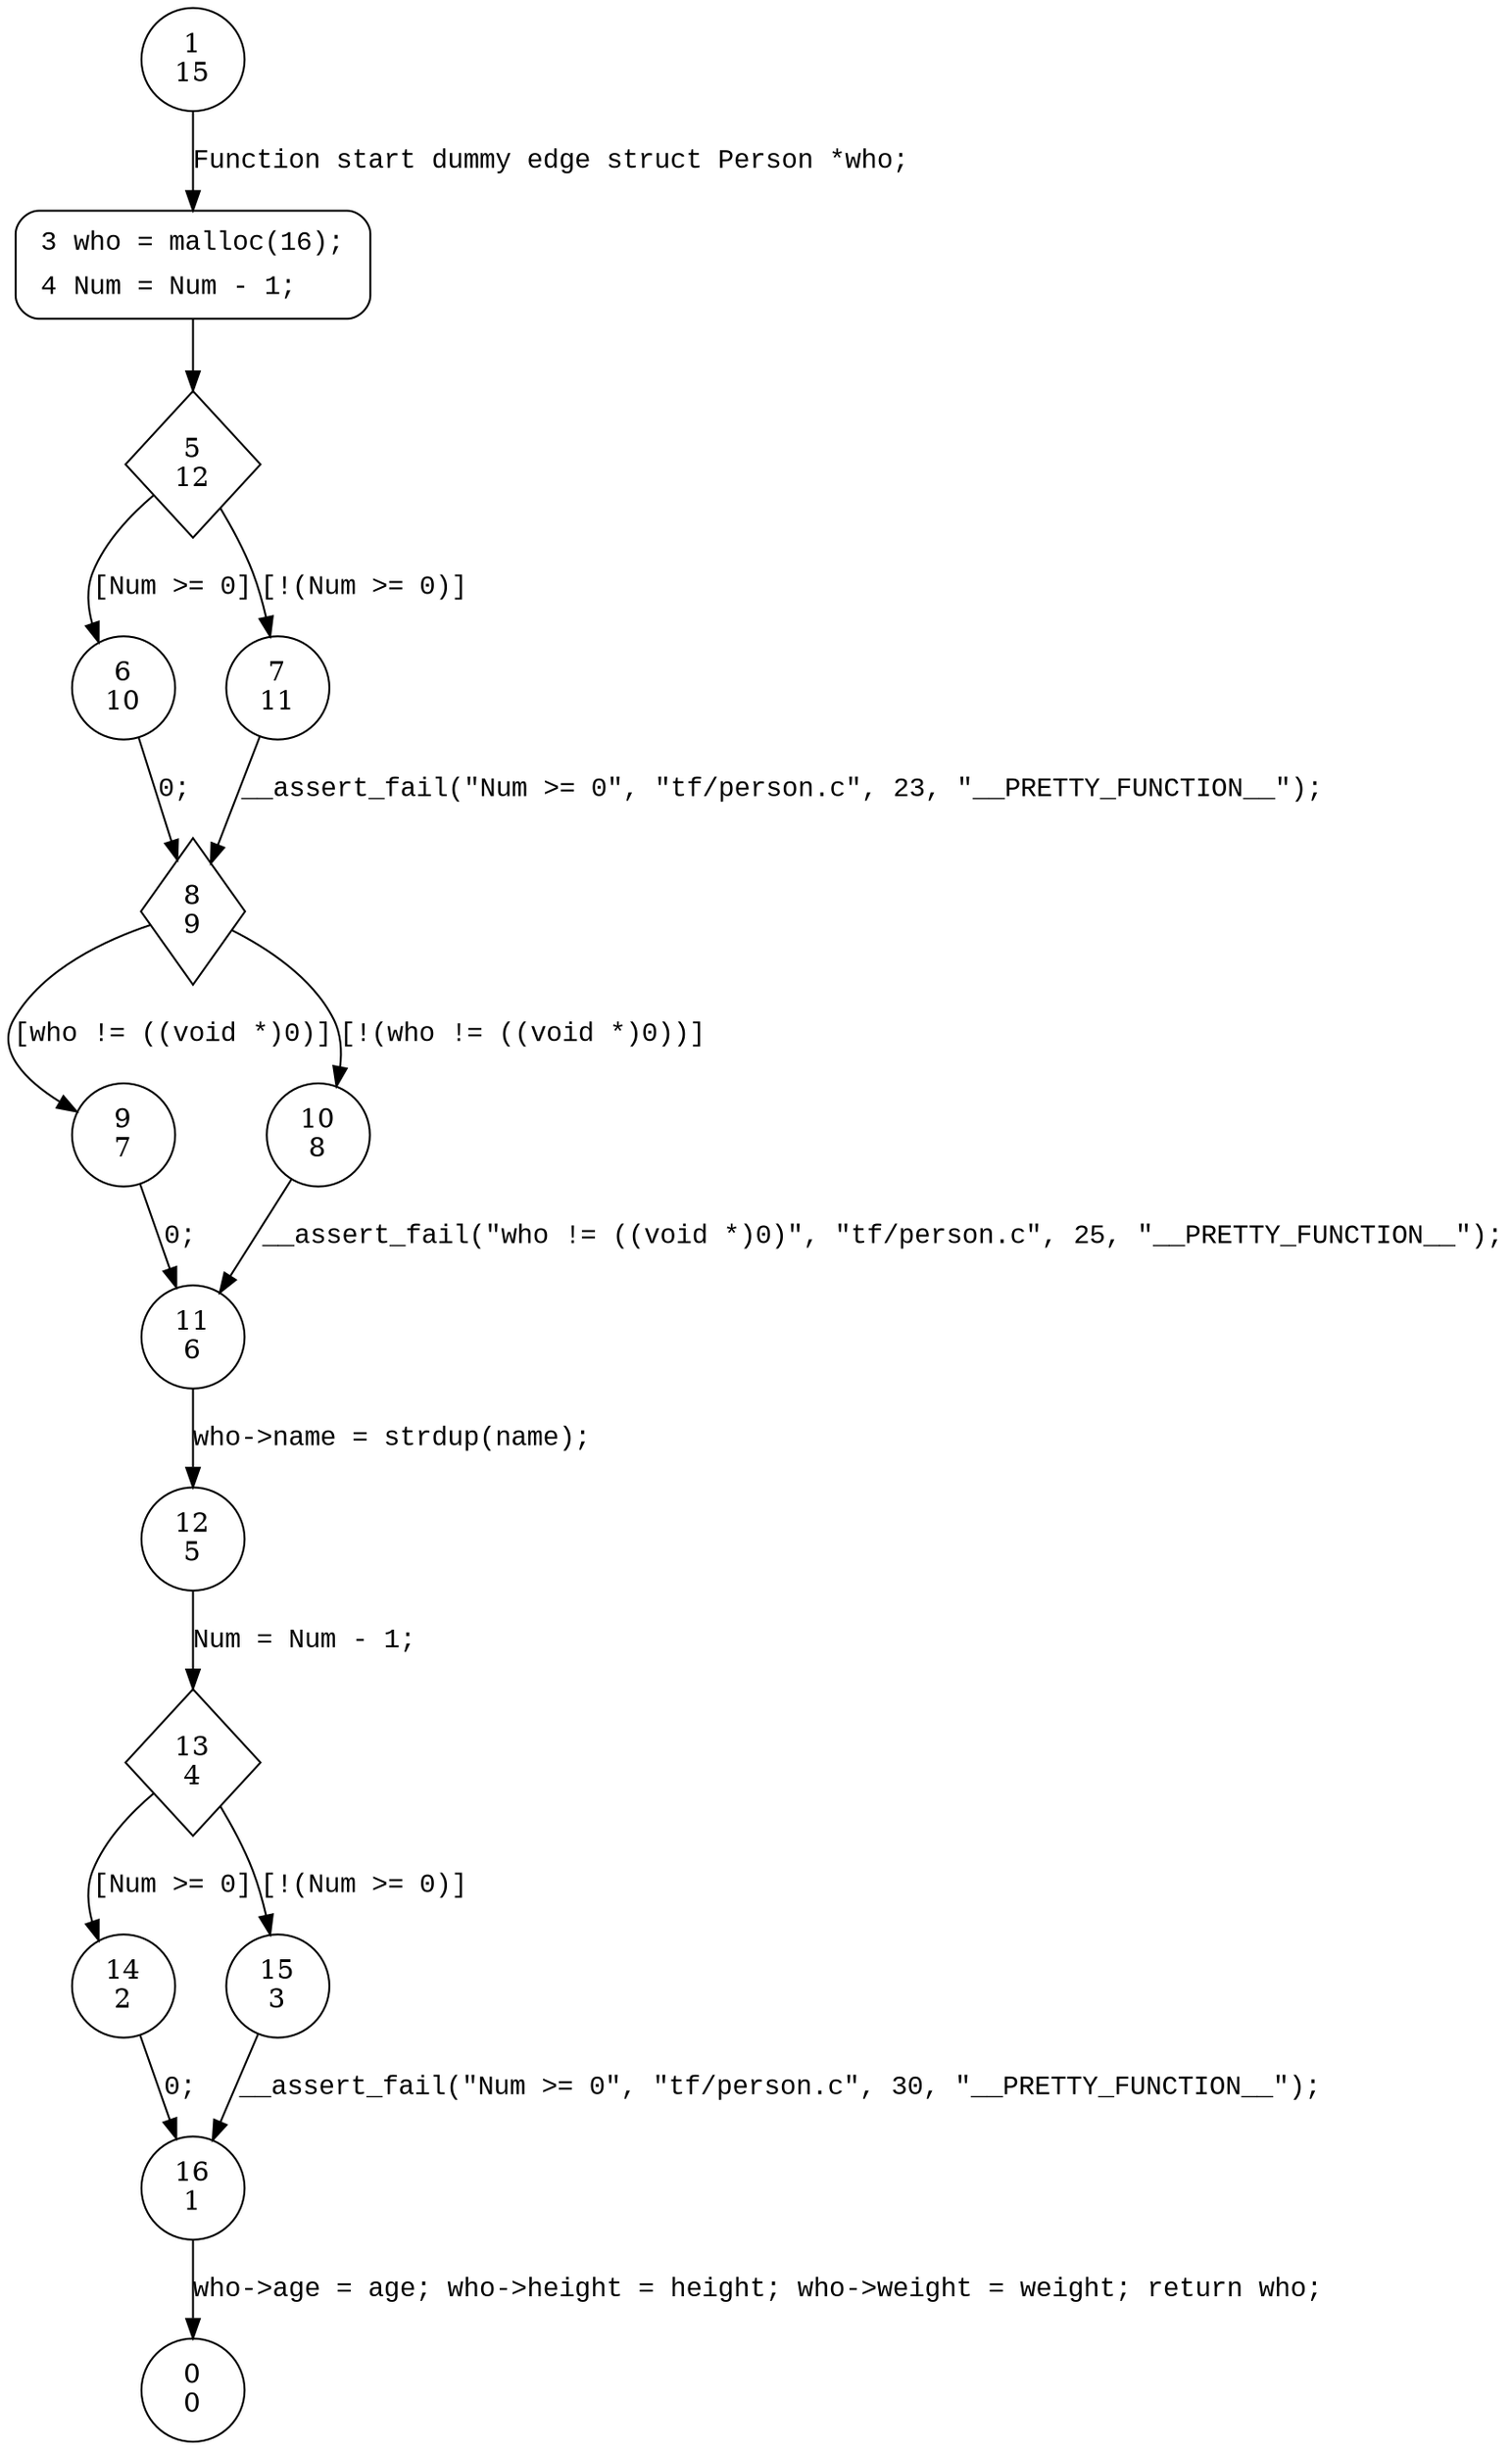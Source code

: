 digraph Person_create {
1 [shape="circle" label="1\n15"]
3 [shape="circle" label="3\n14"]
5 [shape="diamond" label="5\n12"]
6 [shape="circle" label="6\n10"]
7 [shape="circle" label="7\n11"]
8 [shape="diamond" label="8\n9"]
9 [shape="circle" label="9\n7"]
10 [shape="circle" label="10\n8"]
11 [shape="circle" label="11\n6"]
12 [shape="circle" label="12\n5"]
13 [shape="diamond" label="13\n4"]
14 [shape="circle" label="14\n2"]
15 [shape="circle" label="15\n3"]
16 [shape="circle" label="16\n1"]
0 [shape="circle" label="0\n0"]
3 [style="filled,bold" penwidth="1" fillcolor="white" fontname="Courier New" shape="Mrecord" label=<<table border="0" cellborder="0" cellpadding="3" bgcolor="white"><tr><td align="right">3</td><td align="left">who = malloc(16);</td></tr><tr><td align="right">4</td><td align="left">Num = Num - 1;</td></tr></table>>]
3 -> 5[label=""]
1 -> 3 [label="Function start dummy edge struct Person *who;" fontname="Courier New"]
5 -> 6 [label="[Num >= 0]" fontname="Courier New"]
5 -> 7 [label="[!(Num >= 0)]" fontname="Courier New"]
8 -> 9 [label="[who != ((void *)0)]" fontname="Courier New"]
8 -> 10 [label="[!(who != ((void *)0))]" fontname="Courier New"]
11 -> 12 [label="who->name = strdup(name);" fontname="Courier New"]
13 -> 14 [label="[Num >= 0]" fontname="Courier New"]
13 -> 15 [label="[!(Num >= 0)]" fontname="Courier New"]
16 -> 0 [label="who->age = age; who->height = height; who->weight = weight; return who;" fontname="Courier New"]
9 -> 11 [label="0;" fontname="Courier New"]
7 -> 8 [label="__assert_fail(\"Num >= 0\", \"tf/person.c\", 23, \"__PRETTY_FUNCTION__\");" fontname="Courier New"]
10 -> 11 [label="__assert_fail(\"who != ((void *)0)\", \"tf/person.c\", 25, \"__PRETTY_FUNCTION__\");" fontname="Courier New"]
12 -> 13 [label="Num = Num - 1;" fontname="Courier New"]
15 -> 16 [label="__assert_fail(\"Num >= 0\", \"tf/person.c\", 30, \"__PRETTY_FUNCTION__\");" fontname="Courier New"]
14 -> 16 [label="0;" fontname="Courier New"]
6 -> 8 [label="0;" fontname="Courier New"]
}